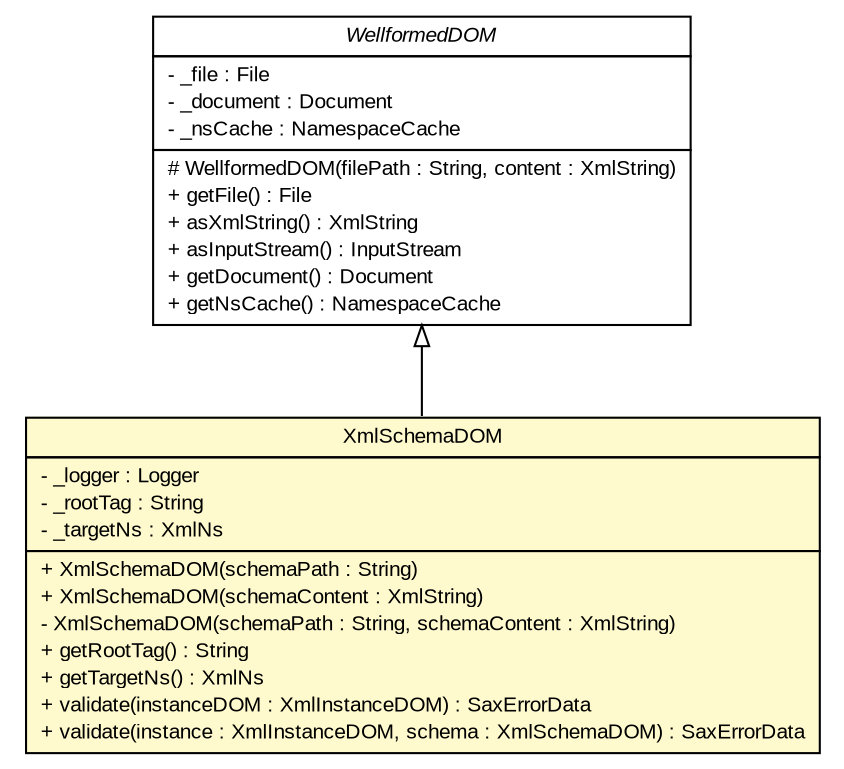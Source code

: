 #!/usr/local/bin/dot
#
# Class diagram 
# Generated by UMLGraph version R5_6_6-6-g3bdff0 (http://www.umlgraph.org/)
#

digraph G {
	edge [fontname="arial",fontsize=10,labelfontname="arial",labelfontsize=10];
	node [fontname="arial",fontsize=10,shape=plaintext];
	nodesep=0.25;
	ranksep=0.5;
	// org.tanjakostic.jcleancim.xml.XmlSchemaDOM
	c217981 [label=<<table title="org.tanjakostic.jcleancim.xml.XmlSchemaDOM" border="0" cellborder="1" cellspacing="0" cellpadding="2" port="p" bgcolor="lemonChiffon" href="./XmlSchemaDOM.html">
		<tr><td><table border="0" cellspacing="0" cellpadding="1">
<tr><td align="center" balign="center"> XmlSchemaDOM </td></tr>
		</table></td></tr>
		<tr><td><table border="0" cellspacing="0" cellpadding="1">
<tr><td align="left" balign="left"> - _logger : Logger </td></tr>
<tr><td align="left" balign="left"> - _rootTag : String </td></tr>
<tr><td align="left" balign="left"> - _targetNs : XmlNs </td></tr>
		</table></td></tr>
		<tr><td><table border="0" cellspacing="0" cellpadding="1">
<tr><td align="left" balign="left"> + XmlSchemaDOM(schemaPath : String) </td></tr>
<tr><td align="left" balign="left"> + XmlSchemaDOM(schemaContent : XmlString) </td></tr>
<tr><td align="left" balign="left"> - XmlSchemaDOM(schemaPath : String, schemaContent : XmlString) </td></tr>
<tr><td align="left" balign="left"> + getRootTag() : String </td></tr>
<tr><td align="left" balign="left"> + getTargetNs() : XmlNs </td></tr>
<tr><td align="left" balign="left"> + validate(instanceDOM : XmlInstanceDOM) : SaxErrorData </td></tr>
<tr><td align="left" balign="left"> + validate(instance : XmlInstanceDOM, schema : XmlSchemaDOM) : SaxErrorData </td></tr>
		</table></td></tr>
		</table>>, URL="./XmlSchemaDOM.html", fontname="arial", fontcolor="black", fontsize=10.0];
	// org.tanjakostic.jcleancim.xml.WellformedDOM
	c217987 [label=<<table title="org.tanjakostic.jcleancim.xml.WellformedDOM" border="0" cellborder="1" cellspacing="0" cellpadding="2" port="p" href="./WellformedDOM.html">
		<tr><td><table border="0" cellspacing="0" cellpadding="1">
<tr><td align="center" balign="center"><font face="Arial Italic"> WellformedDOM </font></td></tr>
		</table></td></tr>
		<tr><td><table border="0" cellspacing="0" cellpadding="1">
<tr><td align="left" balign="left"> - _file : File </td></tr>
<tr><td align="left" balign="left"> - _document : Document </td></tr>
<tr><td align="left" balign="left"> - _nsCache : NamespaceCache </td></tr>
		</table></td></tr>
		<tr><td><table border="0" cellspacing="0" cellpadding="1">
<tr><td align="left" balign="left"> # WellformedDOM(filePath : String, content : XmlString) </td></tr>
<tr><td align="left" balign="left"> + getFile() : File </td></tr>
<tr><td align="left" balign="left"> + asXmlString() : XmlString </td></tr>
<tr><td align="left" balign="left"> + asInputStream() : InputStream </td></tr>
<tr><td align="left" balign="left"> + getDocument() : Document </td></tr>
<tr><td align="left" balign="left"> + getNsCache() : NamespaceCache </td></tr>
		</table></td></tr>
		</table>>, URL="./WellformedDOM.html", fontname="arial", fontcolor="black", fontsize=10.0];
	//org.tanjakostic.jcleancim.xml.XmlSchemaDOM extends org.tanjakostic.jcleancim.xml.WellformedDOM
	c217987:p -> c217981:p [dir=back,arrowtail=empty];
}

